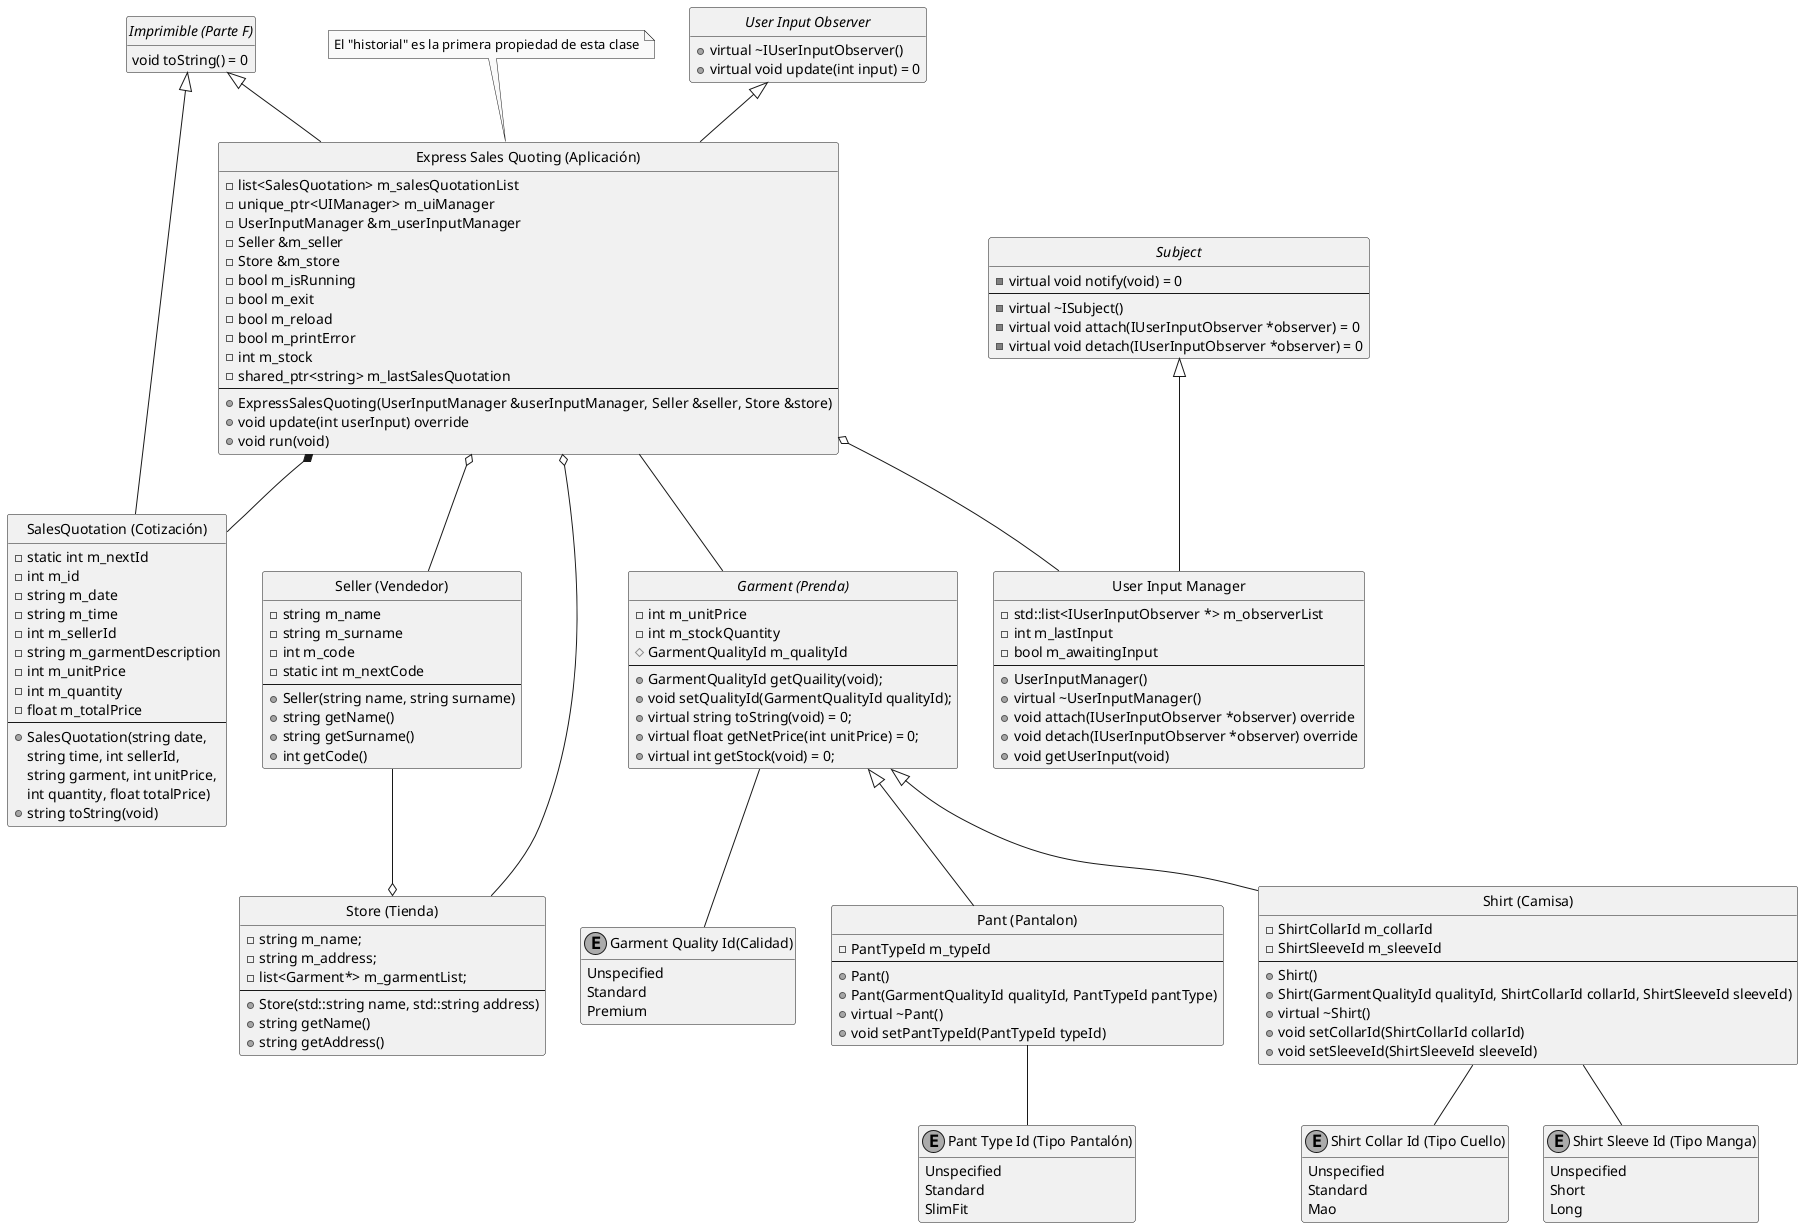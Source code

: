 @startuml classDiagram
skinparam monochrome true
hide circle
show enum circle
hide empty members

class "Seller (Vendedor)" as vend
{
- string m_name
- string m_surname
- int m_code
- static int m_nextCode 
--
+ Seller(string name, string surname)
+ string getName()
+ string getSurname()
+ int getCode()
}

class "SalesQuotation (Cotización)" as cot
{
- static int m_nextId
- int m_id
- string m_date
- string m_time
- int m_sellerId
- string m_garmentDescription
- int m_unitPrice
- int m_quantity
- float m_totalPrice
--
+ SalesQuotation(string date, 
string time, int sellerId,
string garment, int unitPrice,
int quantity, float totalPrice)
+ string toString(void)
}

class "Store (Tienda)" as tienda
{
- string m_name;
- string m_address;
- list<Garment*> m_garmentList;
--
+ Store(std::string name, std::string address)
+ string getName()
+ string getAddress()
}

interface "Garment (Prenda)" as prenda
{
- int m_unitPrice
- int m_stockQuantity
# GarmentQualityId m_qualityId
--
+ GarmentQualityId getQuaility(void);
+ void setQualityId(GarmentQualityId qualityId);
+ virtual string toString(void) = 0;
+ virtual float getNetPrice(int unitPrice) = 0;
+ virtual int getStock(void) = 0;
}

class "Express Sales Quoting (Aplicación)" as app
{
- list<SalesQuotation> m_salesQuotationList
- unique_ptr<UIManager> m_uiManager
- UserInputManager &m_userInputManager
- Seller &m_seller
- Store &m_store
- bool m_isRunning
- bool m_exit
- bool m_reload
- bool m_printError
- int m_stock
- shared_ptr<string> m_lastSalesQuotation
--
+ ExpressSalesQuoting(UserInputManager &userInputManager, Seller &seller, Store &store)
+ void update(int userInput) override
+ void run(void)
}
note top: El "historial" es la primera propiedad de esta clase

interface "User Input Observer" as obs
{
+ virtual ~IUserInputObserver()
+ virtual void update(int input) = 0
}

enum "Garment Quality Id(Calidad)" as cal
{
    Unspecified
    Standard
    Premium
}

enum "Pant Type Id (Tipo Pantalón)" as pantId
{
    Unspecified
    Standard
    SlimFit
}

class "Pant (Pantalon)" as pant
{
- PantTypeId m_typeId
--
+ Pant()
+ Pant(GarmentQualityId qualityId, PantTypeId pantType)
+ virtual ~Pant()
+ void setPantTypeId(PantTypeId typeId)
}

class "Shirt (Camisa)" as cam
{
- ShirtCollarId m_collarId
- ShirtSleeveId m_sleeveId
--
+ Shirt()
+ Shirt(GarmentQualityId qualityId, ShirtCollarId collarId, ShirtSleeveId sleeveId)
+ virtual ~Shirt()
+ void setCollarId(ShirtCollarId collarId)
+ void setSleeveId(ShirtSleeveId sleeveId)
}

enum "Shirt Collar Id (Tipo Cuello)" as cuello
{
    Unspecified
    Standard
    Mao
}

enum "Shirt Sleeve Id (Tipo Manga)" as manga
{
    Unspecified
    Short
    Long
}

interface "Subject" as subject
{
- virtual void notify(void) = 0
--
- virtual ~ISubject()
- virtual void attach(IUserInputObserver *observer) = 0
- virtual void detach(IUserInputObserver *observer) = 0
}

class "User Input Manager" as  uim
{
- std::list<IUserInputObserver *> m_observerList
- int m_lastInput
- bool m_awaitingInput
--
+ UserInputManager()
+ virtual ~UserInputManager()
+ void attach(IUserInputObserver *observer) override
+ void detach(IUserInputObserver *observer) override
+ void getUserInput(void)
}

interface "Imprimible (Parte F)" as impr
{
    void toString() = 0
}

subject <|-- uim
app o-- uim
app o-- vend
vend --o tienda
app o-- tienda
app *-- cot
app -- prenda
impr <|-- app
impr <|-- cot
obs <|-- app
prenda <|-- cam
prenda <|-- pant
prenda -- cal
cam -- cuello
cam -- manga
pant -- pantId
@enduml